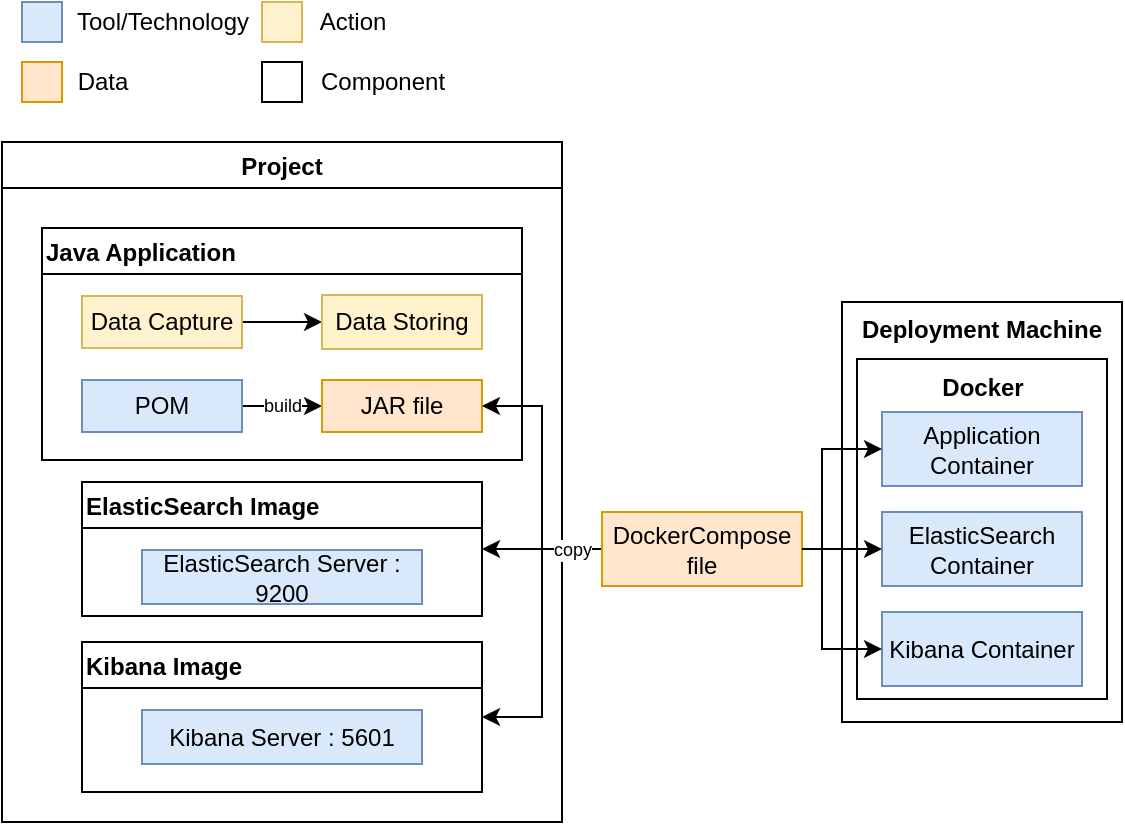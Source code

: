 <mxfile version="14.4.2" type="device"><diagram id="C5RBs43oDa-KdzZeNtuy" name="Page-1"><mxGraphModel dx="981" dy="526" grid="1" gridSize="10" guides="1" tooltips="1" connect="1" arrows="1" fold="1" page="1" pageScale="1" pageWidth="827" pageHeight="1169" math="0" shadow="0"><root><mxCell id="WIyWlLk6GJQsqaUBKTNV-0"/><mxCell id="WIyWlLk6GJQsqaUBKTNV-1" parent="WIyWlLk6GJQsqaUBKTNV-0"/><mxCell id="RZ7YQKyz_Bw_L21Ou1gN-133" value="&lt;span&gt;Deployment Machine&lt;/span&gt;" style="rounded=0;whiteSpace=wrap;html=1;align=center;verticalAlign=top;fontStyle=1" vertex="1" parent="WIyWlLk6GJQsqaUBKTNV-1"><mxGeometry x="500" y="530" width="140" height="210" as="geometry"/></mxCell><mxCell id="RZ7YQKyz_Bw_L21Ou1gN-81" value="Project" style="swimlane;" vertex="1" parent="WIyWlLk6GJQsqaUBKTNV-1"><mxGeometry x="80" y="450" width="280" height="340" as="geometry"/></mxCell><mxCell id="RZ7YQKyz_Bw_L21Ou1gN-1" value="Java Application" style="swimlane;align=left;" vertex="1" parent="RZ7YQKyz_Bw_L21Ou1gN-81"><mxGeometry x="20" y="43" width="240" height="116" as="geometry"/></mxCell><mxCell id="RZ7YQKyz_Bw_L21Ou1gN-68" style="edgeStyle=orthogonalEdgeStyle;rounded=0;orthogonalLoop=1;jettySize=auto;html=1;entryX=0;entryY=0.5;entryDx=0;entryDy=0;" edge="1" parent="RZ7YQKyz_Bw_L21Ou1gN-1" source="RZ7YQKyz_Bw_L21Ou1gN-65" target="RZ7YQKyz_Bw_L21Ou1gN-66"><mxGeometry relative="1" as="geometry"/></mxCell><mxCell id="RZ7YQKyz_Bw_L21Ou1gN-65" value="&lt;span&gt;Data Capture&lt;/span&gt;" style="rounded=0;whiteSpace=wrap;html=1;align=center;verticalAlign=middle;fontStyle=0;fillColor=#fff2cc;strokeColor=#d6b656;" vertex="1" parent="RZ7YQKyz_Bw_L21Ou1gN-1"><mxGeometry x="20" y="34" width="80" height="26" as="geometry"/></mxCell><mxCell id="RZ7YQKyz_Bw_L21Ou1gN-66" value="&lt;span&gt;Data Storing&lt;/span&gt;" style="rounded=0;whiteSpace=wrap;html=1;align=center;verticalAlign=middle;fontStyle=0;fillColor=#fff2cc;strokeColor=#d6b656;" vertex="1" parent="RZ7YQKyz_Bw_L21Ou1gN-1"><mxGeometry x="140" y="33.5" width="80" height="27" as="geometry"/></mxCell><mxCell id="RZ7YQKyz_Bw_L21Ou1gN-80" value="build" style="edgeStyle=orthogonalEdgeStyle;rounded=0;orthogonalLoop=1;jettySize=auto;html=1;entryX=0;entryY=0.5;entryDx=0;entryDy=0;fontSize=9;" edge="1" parent="RZ7YQKyz_Bw_L21Ou1gN-1" source="RZ7YQKyz_Bw_L21Ou1gN-78" target="RZ7YQKyz_Bw_L21Ou1gN-79"><mxGeometry relative="1" as="geometry"/></mxCell><mxCell id="RZ7YQKyz_Bw_L21Ou1gN-78" value="&lt;span&gt;POM&lt;/span&gt;" style="rounded=0;whiteSpace=wrap;html=1;align=center;verticalAlign=middle;fontStyle=0;fillColor=#dae8fc;strokeColor=#6c8ebf;" vertex="1" parent="RZ7YQKyz_Bw_L21Ou1gN-1"><mxGeometry x="20" y="76" width="80" height="26" as="geometry"/></mxCell><mxCell id="RZ7YQKyz_Bw_L21Ou1gN-79" value="&lt;span&gt;JAR file&lt;/span&gt;" style="rounded=0;whiteSpace=wrap;html=1;align=center;verticalAlign=middle;fontStyle=0;fillColor=#ffe6cc;strokeColor=#d79b00;" vertex="1" parent="RZ7YQKyz_Bw_L21Ou1gN-1"><mxGeometry x="140" y="76" width="80" height="26" as="geometry"/></mxCell><mxCell id="RZ7YQKyz_Bw_L21Ou1gN-75" value="Kibana Image" style="swimlane;align=left;" vertex="1" parent="RZ7YQKyz_Bw_L21Ou1gN-81"><mxGeometry x="40" y="250" width="200" height="75" as="geometry"/></mxCell><mxCell id="RZ7YQKyz_Bw_L21Ou1gN-76" value="&lt;span&gt;Kibana Server : 5601&lt;/span&gt;" style="rounded=0;whiteSpace=wrap;html=1;align=center;verticalAlign=middle;fontStyle=0;fillColor=#dae8fc;strokeColor=#6c8ebf;" vertex="1" parent="RZ7YQKyz_Bw_L21Ou1gN-75"><mxGeometry x="30" y="34" width="140" height="27" as="geometry"/></mxCell><mxCell id="RZ7YQKyz_Bw_L21Ou1gN-69" value="ElasticSearch Image" style="swimlane;align=left;" vertex="1" parent="RZ7YQKyz_Bw_L21Ou1gN-81"><mxGeometry x="40" y="170" width="200" height="67" as="geometry"/></mxCell><mxCell id="RZ7YQKyz_Bw_L21Ou1gN-73" value="&lt;span&gt;ElasticSearch Server : 9200&lt;/span&gt;" style="rounded=0;whiteSpace=wrap;html=1;align=center;verticalAlign=middle;fontStyle=0;fillColor=#dae8fc;strokeColor=#6c8ebf;" vertex="1" parent="RZ7YQKyz_Bw_L21Ou1gN-69"><mxGeometry x="30" y="34" width="140" height="27" as="geometry"/></mxCell><mxCell id="RZ7YQKyz_Bw_L21Ou1gN-13" value="" style="rounded=0;whiteSpace=wrap;html=1;fillColor=#dae8fc;strokeColor=#6c8ebf;" vertex="1" parent="WIyWlLk6GJQsqaUBKTNV-1"><mxGeometry x="90" y="380" width="20" height="20" as="geometry"/></mxCell><mxCell id="RZ7YQKyz_Bw_L21Ou1gN-14" value="" style="rounded=0;whiteSpace=wrap;html=1;fillColor=#ffe6cc;strokeColor=#d79b00;" vertex="1" parent="WIyWlLk6GJQsqaUBKTNV-1"><mxGeometry x="90" y="410" width="20" height="20" as="geometry"/></mxCell><mxCell id="RZ7YQKyz_Bw_L21Ou1gN-15" value="Tool/Technology" style="text;html=1;align=center;verticalAlign=middle;resizable=0;points=[];autosize=1;" vertex="1" parent="WIyWlLk6GJQsqaUBKTNV-1"><mxGeometry x="110" y="380" width="100" height="20" as="geometry"/></mxCell><mxCell id="RZ7YQKyz_Bw_L21Ou1gN-16" value="Data" style="text;html=1;align=center;verticalAlign=middle;resizable=0;points=[];autosize=1;" vertex="1" parent="WIyWlLk6GJQsqaUBKTNV-1"><mxGeometry x="110" y="410" width="40" height="20" as="geometry"/></mxCell><mxCell id="RZ7YQKyz_Bw_L21Ou1gN-31" value="" style="rounded=0;whiteSpace=wrap;html=1;fillColor=#fff2cc;strokeColor=#d6b656;" vertex="1" parent="WIyWlLk6GJQsqaUBKTNV-1"><mxGeometry x="210" y="380" width="20" height="20" as="geometry"/></mxCell><mxCell id="RZ7YQKyz_Bw_L21Ou1gN-32" value="Action" style="text;html=1;align=center;verticalAlign=middle;resizable=0;points=[];autosize=1;" vertex="1" parent="WIyWlLk6GJQsqaUBKTNV-1"><mxGeometry x="230" y="380" width="50" height="20" as="geometry"/></mxCell><mxCell id="RZ7YQKyz_Bw_L21Ou1gN-48" value="" style="rounded=0;whiteSpace=wrap;html=1;" vertex="1" parent="WIyWlLk6GJQsqaUBKTNV-1"><mxGeometry x="210" y="410" width="20" height="20" as="geometry"/></mxCell><mxCell id="RZ7YQKyz_Bw_L21Ou1gN-49" value="Component" style="text;html=1;align=center;verticalAlign=middle;resizable=0;points=[];autosize=1;" vertex="1" parent="WIyWlLk6GJQsqaUBKTNV-1"><mxGeometry x="230" y="410" width="80" height="20" as="geometry"/></mxCell><mxCell id="RZ7YQKyz_Bw_L21Ou1gN-127" style="edgeStyle=orthogonalEdgeStyle;rounded=0;orthogonalLoop=1;jettySize=auto;html=1;entryX=1;entryY=0.5;entryDx=0;entryDy=0;fontSize=9;" edge="1" parent="WIyWlLk6GJQsqaUBKTNV-1" source="RZ7YQKyz_Bw_L21Ou1gN-125" target="RZ7YQKyz_Bw_L21Ou1gN-79"><mxGeometry relative="1" as="geometry"/></mxCell><mxCell id="RZ7YQKyz_Bw_L21Ou1gN-128" style="edgeStyle=orthogonalEdgeStyle;rounded=0;orthogonalLoop=1;jettySize=auto;html=1;entryX=1;entryY=0.5;entryDx=0;entryDy=0;fontSize=9;" edge="1" parent="WIyWlLk6GJQsqaUBKTNV-1" source="RZ7YQKyz_Bw_L21Ou1gN-125" target="RZ7YQKyz_Bw_L21Ou1gN-69"><mxGeometry relative="1" as="geometry"/></mxCell><mxCell id="RZ7YQKyz_Bw_L21Ou1gN-129" value="copy" style="edgeStyle=orthogonalEdgeStyle;rounded=0;orthogonalLoop=1;jettySize=auto;html=1;entryX=1;entryY=0.5;entryDx=0;entryDy=0;fontSize=9;" edge="1" parent="WIyWlLk6GJQsqaUBKTNV-1" source="RZ7YQKyz_Bw_L21Ou1gN-125" target="RZ7YQKyz_Bw_L21Ou1gN-75"><mxGeometry x="-0.783" relative="1" as="geometry"><mxPoint as="offset"/></mxGeometry></mxCell><mxCell id="RZ7YQKyz_Bw_L21Ou1gN-125" value="&lt;span&gt;DockerCompose file&lt;/span&gt;" style="rounded=0;whiteSpace=wrap;html=1;align=center;verticalAlign=middle;fontStyle=0;fillColor=#ffe6cc;strokeColor=#d79b00;" vertex="1" parent="WIyWlLk6GJQsqaUBKTNV-1"><mxGeometry x="380" y="635" width="100" height="37" as="geometry"/></mxCell><mxCell id="RZ7YQKyz_Bw_L21Ou1gN-134" value="&lt;span&gt;Docker&lt;/span&gt;" style="rounded=0;whiteSpace=wrap;html=1;align=center;verticalAlign=top;fontStyle=1" vertex="1" parent="WIyWlLk6GJQsqaUBKTNV-1"><mxGeometry x="507.5" y="558.5" width="125" height="170" as="geometry"/></mxCell><mxCell id="RZ7YQKyz_Bw_L21Ou1gN-135" value="Application Container" style="rounded=0;whiteSpace=wrap;html=1;align=center;verticalAlign=middle;fontStyle=0;fillColor=#dae8fc;strokeColor=#6c8ebf;" vertex="1" parent="WIyWlLk6GJQsqaUBKTNV-1"><mxGeometry x="520" y="585" width="100" height="37" as="geometry"/></mxCell><mxCell id="RZ7YQKyz_Bw_L21Ou1gN-136" value="&lt;span&gt;ElasticSearch Container&lt;/span&gt;&lt;span style=&quot;color: rgba(0 , 0 , 0 , 0) ; font-family: monospace ; font-size: 0px&quot;&gt;%3CmxGraphModel%3E%3Croot%3E%3CmxCell%20id%3D%220%22%2F%3E%3CmxCell%20id%3D%221%22%20parent%3D%220%22%2F%3E%3CmxCell%20id%3D%222%22%20value%3D%22%26lt%3Bspan%26gt%3BKibana%20Container%26lt%3B%2Fspan%26gt%3B%22%20style%3D%22rounded%3D0%3BwhiteSpace%3Dwrap%3Bhtml%3D1%3Balign%3Dcenter%3BverticalAlign%3Dmiddle%3BfontStyle%3D0%22%20vertex%3D%221%22%20parent%3D%221%22%3E%3CmxGeometry%20x%3D%22550%22%20y%3D%22730%22%20width%3D%22100%22%20height%3D%2237%22%20as%3D%22geometry%22%2F%3E%3C%2FmxCell%3E%3C%2Froot%3E%3C%2FmxGraphModel%3E&lt;/span&gt;" style="rounded=0;whiteSpace=wrap;html=1;align=center;verticalAlign=middle;fontStyle=0;fillColor=#dae8fc;strokeColor=#6c8ebf;" vertex="1" parent="WIyWlLk6GJQsqaUBKTNV-1"><mxGeometry x="520" y="635" width="100" height="37" as="geometry"/></mxCell><mxCell id="RZ7YQKyz_Bw_L21Ou1gN-137" value="&lt;span&gt;Kibana Container&lt;/span&gt;" style="rounded=0;whiteSpace=wrap;html=1;align=center;verticalAlign=middle;fontStyle=0;fillColor=#dae8fc;strokeColor=#6c8ebf;" vertex="1" parent="WIyWlLk6GJQsqaUBKTNV-1"><mxGeometry x="520" y="685" width="100" height="37" as="geometry"/></mxCell><mxCell id="RZ7YQKyz_Bw_L21Ou1gN-132" style="edgeStyle=orthogonalEdgeStyle;rounded=0;orthogonalLoop=1;jettySize=auto;html=1;entryX=0;entryY=0.5;entryDx=0;entryDy=0;fontSize=9;" edge="1" parent="WIyWlLk6GJQsqaUBKTNV-1" source="RZ7YQKyz_Bw_L21Ou1gN-125"><mxGeometry relative="1" as="geometry"><mxPoint x="520" y="703.5" as="targetPoint"/><Array as="points"><mxPoint x="490" y="654"/><mxPoint x="490" y="704"/></Array></mxGeometry></mxCell><mxCell id="RZ7YQKyz_Bw_L21Ou1gN-131" style="edgeStyle=orthogonalEdgeStyle;rounded=0;orthogonalLoop=1;jettySize=auto;html=1;entryX=0;entryY=0.5;entryDx=0;entryDy=0;fontSize=9;" edge="1" parent="WIyWlLk6GJQsqaUBKTNV-1" source="RZ7YQKyz_Bw_L21Ou1gN-125"><mxGeometry relative="1" as="geometry"><mxPoint x="520" y="653.5" as="targetPoint"/></mxGeometry></mxCell><mxCell id="RZ7YQKyz_Bw_L21Ou1gN-130" style="edgeStyle=orthogonalEdgeStyle;rounded=0;orthogonalLoop=1;jettySize=auto;html=1;entryX=0;entryY=0.5;entryDx=0;entryDy=0;fontSize=9;" edge="1" parent="WIyWlLk6GJQsqaUBKTNV-1" source="RZ7YQKyz_Bw_L21Ou1gN-125"><mxGeometry relative="1" as="geometry"><mxPoint x="520" y="603.5" as="targetPoint"/><Array as="points"><mxPoint x="490" y="654"/><mxPoint x="490" y="604"/></Array></mxGeometry></mxCell></root></mxGraphModel></diagram></mxfile>